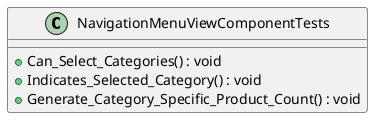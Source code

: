 @startuml
class NavigationMenuViewComponentTests {
    + Can_Select_Categories() : void
    + Indicates_Selected_Category() : void
    + Generate_Category_Specific_Product_Count() : void
}
@enduml
